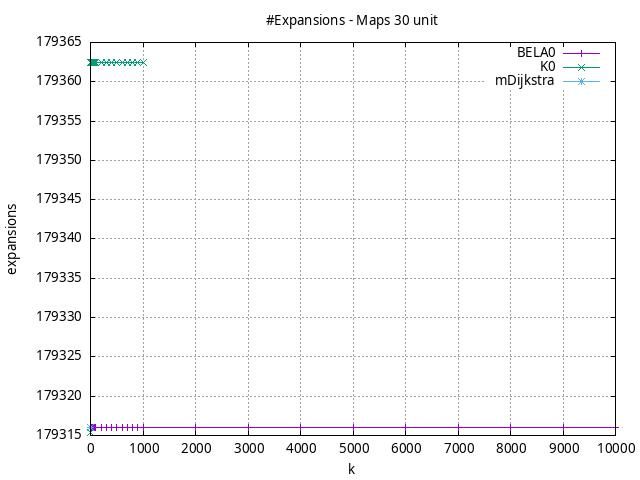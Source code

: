 #!/usr/bin/gnuplot
# -*- coding: utf-8 -*-
#
# results/maps/unit/30/random512-30.brute-force.unit.expansions.gnuplot
#
# Started on 12/06/2023 14:52:36
# Author: Carlos Linares López
set grid
set xlabel "k"
set ylabel "expansions"

set title "#Expansions - Maps 30 unit"

set terminal png enhanced font "Ariel,10"
set output 'random512-30.brute-force.unit.expansions.png'

plot "-" title "BELA0"      with linesp, "-" title "K0"      with linesp, "-" title "mDijkstra"      with linesp

	1 179316.05
	2 179316.05
	3 179316.05
	4 179316.05
	5 179316.05
	6 179316.05
	7 179316.05
	8 179316.05
	9 179316.05
	10 179316.05
	20 179316.05
	30 179316.05
	40 179316.05
	50 179316.05
	60 179316.05
	70 179316.05
	80 179316.05
	90 179316.05
	100 179316.05
	200 179316.05
	300 179316.05
	400 179316.05
	500 179316.05
	600 179316.05
	700 179316.05
	800 179316.05
	900 179316.05
	1000 179316.05
	2000 179316.05
	3000 179316.05
	4000 179316.05
	5000 179316.05
	6000 179316.05
	7000 179316.05
	8000 179316.05
	9000 179316.05
	10000 179316.05
end
	1 179315.41
	2 179362.41
	3 179362.41
	4 179362.41
	5 179362.41
	6 179362.41
	7 179362.41
	8 179362.41
	9 179362.41
	10 179362.41
	20 179362.41
	30 179362.41
	40 179362.41
	50 179362.41
	60 179362.41
	70 179362.41
	80 179362.41
	90 179362.41
	100 179362.41
	200 179362.41
	300 179362.41
	400 179362.41
	500 179362.41
	600 179362.41
	700 179362.41
	800 179362.41
	900 179362.41
	1000 179362.41
end
	1 179316.05
end
